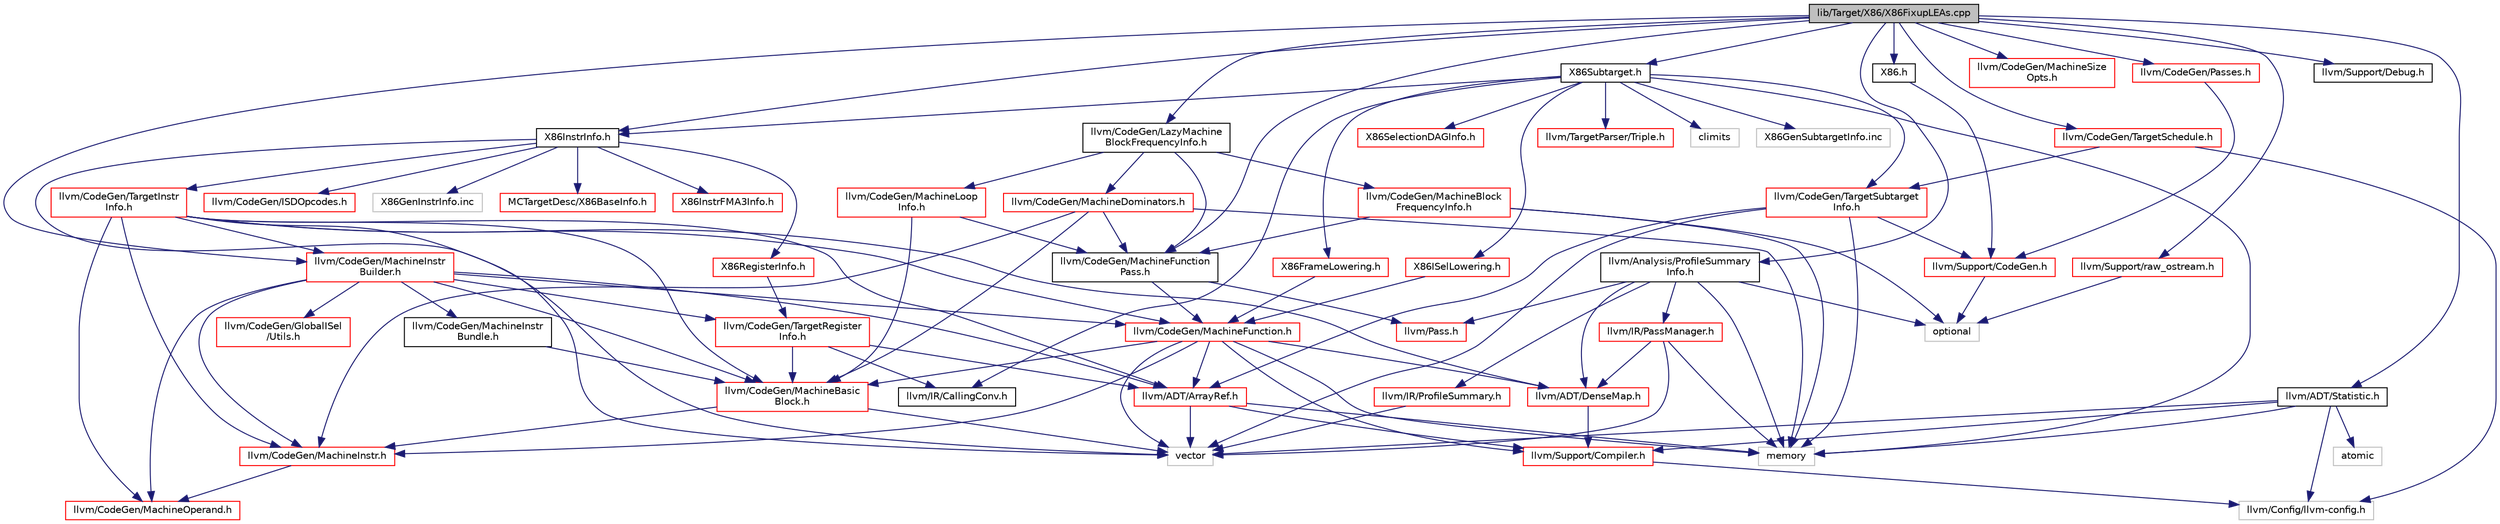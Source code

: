 digraph "lib/Target/X86/X86FixupLEAs.cpp"
{
 // LATEX_PDF_SIZE
  bgcolor="transparent";
  edge [fontname="Helvetica",fontsize="10",labelfontname="Helvetica",labelfontsize="10"];
  node [fontname="Helvetica",fontsize="10",shape=record];
  Node1 [label="lib/Target/X86/X86FixupLEAs.cpp",height=0.2,width=0.4,color="black", fillcolor="grey75", style="filled", fontcolor="black",tooltip=" "];
  Node1 -> Node2 [color="midnightblue",fontsize="10",style="solid",fontname="Helvetica"];
  Node2 [label="X86.h",height=0.2,width=0.4,color="black",URL="$X86_8h.html",tooltip=" "];
  Node2 -> Node3 [color="midnightblue",fontsize="10",style="solid",fontname="Helvetica"];
  Node3 [label="llvm/Support/CodeGen.h",height=0.2,width=0.4,color="red",URL="$CodeGen_8h.html",tooltip=" "];
  Node3 -> Node5 [color="midnightblue",fontsize="10",style="solid",fontname="Helvetica"];
  Node5 [label="optional",height=0.2,width=0.4,color="grey75",tooltip=" "];
  Node1 -> Node6 [color="midnightblue",fontsize="10",style="solid",fontname="Helvetica"];
  Node6 [label="X86InstrInfo.h",height=0.2,width=0.4,color="black",URL="$X86InstrInfo_8h.html",tooltip=" "];
  Node6 -> Node7 [color="midnightblue",fontsize="10",style="solid",fontname="Helvetica"];
  Node7 [label="MCTargetDesc/X86BaseInfo.h",height=0.2,width=0.4,color="red",URL="$X86BaseInfo_8h.html",tooltip=" "];
  Node6 -> Node57 [color="midnightblue",fontsize="10",style="solid",fontname="Helvetica"];
  Node57 [label="X86InstrFMA3Info.h",height=0.2,width=0.4,color="red",URL="$X86InstrFMA3Info_8h.html",tooltip=" "];
  Node6 -> Node58 [color="midnightblue",fontsize="10",style="solid",fontname="Helvetica"];
  Node58 [label="X86RegisterInfo.h",height=0.2,width=0.4,color="red",URL="$X86RegisterInfo_8h.html",tooltip=" "];
  Node58 -> Node59 [color="midnightblue",fontsize="10",style="solid",fontname="Helvetica"];
  Node59 [label="llvm/CodeGen/TargetRegister\lInfo.h",height=0.2,width=0.4,color="red",URL="$TargetRegisterInfo_8h.html",tooltip=" "];
  Node59 -> Node16 [color="midnightblue",fontsize="10",style="solid",fontname="Helvetica"];
  Node16 [label="llvm/ADT/ArrayRef.h",height=0.2,width=0.4,color="red",URL="$ArrayRef_8h.html",tooltip=" "];
  Node16 -> Node24 [color="midnightblue",fontsize="10",style="solid",fontname="Helvetica"];
  Node24 [label="llvm/Support/Compiler.h",height=0.2,width=0.4,color="red",URL="$Compiler_8h.html",tooltip=" "];
  Node24 -> Node25 [color="midnightblue",fontsize="10",style="solid",fontname="Helvetica"];
  Node25 [label="llvm/Config/llvm-config.h",height=0.2,width=0.4,color="grey75",tooltip=" "];
  Node16 -> Node9 [color="midnightblue",fontsize="10",style="solid",fontname="Helvetica"];
  Node9 [label="memory",height=0.2,width=0.4,color="grey75",tooltip=" "];
  Node16 -> Node53 [color="midnightblue",fontsize="10",style="solid",fontname="Helvetica"];
  Node53 [label="vector",height=0.2,width=0.4,color="grey75",tooltip=" "];
  Node59 -> Node62 [color="midnightblue",fontsize="10",style="solid",fontname="Helvetica"];
  Node62 [label="llvm/CodeGen/MachineBasic\lBlock.h",height=0.2,width=0.4,color="red",URL="$MachineBasicBlock_8h.html",tooltip=" "];
  Node62 -> Node79 [color="midnightblue",fontsize="10",style="solid",fontname="Helvetica"];
  Node79 [label="llvm/CodeGen/MachineInstr.h",height=0.2,width=0.4,color="red",URL="$MachineInstr_8h.html",tooltip=" "];
  Node79 -> Node128 [color="midnightblue",fontsize="10",style="solid",fontname="Helvetica"];
  Node128 [label="llvm/CodeGen/MachineOperand.h",height=0.2,width=0.4,color="red",URL="$MachineOperand_8h.html",tooltip=" "];
  Node62 -> Node53 [color="midnightblue",fontsize="10",style="solid",fontname="Helvetica"];
  Node59 -> Node153 [color="midnightblue",fontsize="10",style="solid",fontname="Helvetica"];
  Node153 [label="llvm/IR/CallingConv.h",height=0.2,width=0.4,color="black",URL="$CallingConv_8h.html",tooltip=" "];
  Node6 -> Node155 [color="midnightblue",fontsize="10",style="solid",fontname="Helvetica"];
  Node155 [label="llvm/CodeGen/ISDOpcodes.h",height=0.2,width=0.4,color="red",URL="$ISDOpcodes_8h.html",tooltip=" "];
  Node6 -> Node158 [color="midnightblue",fontsize="10",style="solid",fontname="Helvetica"];
  Node158 [label="llvm/CodeGen/TargetInstr\lInfo.h",height=0.2,width=0.4,color="red",URL="$TargetInstrInfo_8h.html",tooltip=" "];
  Node158 -> Node16 [color="midnightblue",fontsize="10",style="solid",fontname="Helvetica"];
  Node158 -> Node96 [color="midnightblue",fontsize="10",style="solid",fontname="Helvetica"];
  Node96 [label="llvm/ADT/DenseMap.h",height=0.2,width=0.4,color="red",URL="$DenseMap_8h.html",tooltip=" "];
  Node96 -> Node24 [color="midnightblue",fontsize="10",style="solid",fontname="Helvetica"];
  Node158 -> Node62 [color="midnightblue",fontsize="10",style="solid",fontname="Helvetica"];
  Node158 -> Node161 [color="midnightblue",fontsize="10",style="solid",fontname="Helvetica"];
  Node161 [label="llvm/CodeGen/MachineFunction.h",height=0.2,width=0.4,color="red",URL="$MachineFunction_8h.html",tooltip=" "];
  Node161 -> Node16 [color="midnightblue",fontsize="10",style="solid",fontname="Helvetica"];
  Node161 -> Node96 [color="midnightblue",fontsize="10",style="solid",fontname="Helvetica"];
  Node161 -> Node62 [color="midnightblue",fontsize="10",style="solid",fontname="Helvetica"];
  Node161 -> Node79 [color="midnightblue",fontsize="10",style="solid",fontname="Helvetica"];
  Node161 -> Node24 [color="midnightblue",fontsize="10",style="solid",fontname="Helvetica"];
  Node161 -> Node9 [color="midnightblue",fontsize="10",style="solid",fontname="Helvetica"];
  Node161 -> Node53 [color="midnightblue",fontsize="10",style="solid",fontname="Helvetica"];
  Node158 -> Node79 [color="midnightblue",fontsize="10",style="solid",fontname="Helvetica"];
  Node158 -> Node170 [color="midnightblue",fontsize="10",style="solid",fontname="Helvetica"];
  Node170 [label="llvm/CodeGen/MachineInstr\lBuilder.h",height=0.2,width=0.4,color="red",URL="$MachineInstrBuilder_8h.html",tooltip=" "];
  Node170 -> Node16 [color="midnightblue",fontsize="10",style="solid",fontname="Helvetica"];
  Node170 -> Node171 [color="midnightblue",fontsize="10",style="solid",fontname="Helvetica"];
  Node171 [label="llvm/CodeGen/GlobalISel\l/Utils.h",height=0.2,width=0.4,color="red",URL="$CodeGen_2GlobalISel_2Utils_8h.html",tooltip=" "];
  Node170 -> Node62 [color="midnightblue",fontsize="10",style="solid",fontname="Helvetica"];
  Node170 -> Node161 [color="midnightblue",fontsize="10",style="solid",fontname="Helvetica"];
  Node170 -> Node79 [color="midnightblue",fontsize="10",style="solid",fontname="Helvetica"];
  Node170 -> Node175 [color="midnightblue",fontsize="10",style="solid",fontname="Helvetica"];
  Node175 [label="llvm/CodeGen/MachineInstr\lBundle.h",height=0.2,width=0.4,color="black",URL="$MachineInstrBundle_8h.html",tooltip=" "];
  Node175 -> Node62 [color="midnightblue",fontsize="10",style="solid",fontname="Helvetica"];
  Node170 -> Node128 [color="midnightblue",fontsize="10",style="solid",fontname="Helvetica"];
  Node170 -> Node59 [color="midnightblue",fontsize="10",style="solid",fontname="Helvetica"];
  Node158 -> Node128 [color="midnightblue",fontsize="10",style="solid",fontname="Helvetica"];
  Node158 -> Node53 [color="midnightblue",fontsize="10",style="solid",fontname="Helvetica"];
  Node6 -> Node53 [color="midnightblue",fontsize="10",style="solid",fontname="Helvetica"];
  Node6 -> Node12 [color="midnightblue",fontsize="10",style="solid",fontname="Helvetica"];
  Node12 [label="X86GenInstrInfo.inc",height=0.2,width=0.4,color="grey75",tooltip=" "];
  Node1 -> Node235 [color="midnightblue",fontsize="10",style="solid",fontname="Helvetica"];
  Node235 [label="X86Subtarget.h",height=0.2,width=0.4,color="black",URL="$X86Subtarget_8h.html",tooltip=" "];
  Node235 -> Node236 [color="midnightblue",fontsize="10",style="solid",fontname="Helvetica"];
  Node236 [label="X86FrameLowering.h",height=0.2,width=0.4,color="red",URL="$X86FrameLowering_8h.html",tooltip=" "];
  Node236 -> Node161 [color="midnightblue",fontsize="10",style="solid",fontname="Helvetica"];
  Node235 -> Node238 [color="midnightblue",fontsize="10",style="solid",fontname="Helvetica"];
  Node238 [label="X86ISelLowering.h",height=0.2,width=0.4,color="red",URL="$X86ISelLowering_8h.html",tooltip=" "];
  Node238 -> Node161 [color="midnightblue",fontsize="10",style="solid",fontname="Helvetica"];
  Node235 -> Node6 [color="midnightblue",fontsize="10",style="solid",fontname="Helvetica"];
  Node235 -> Node276 [color="midnightblue",fontsize="10",style="solid",fontname="Helvetica"];
  Node276 [label="X86SelectionDAGInfo.h",height=0.2,width=0.4,color="red",URL="$X86SelectionDAGInfo_8h.html",tooltip=" "];
  Node235 -> Node200 [color="midnightblue",fontsize="10",style="solid",fontname="Helvetica"];
  Node200 [label="llvm/CodeGen/TargetSubtarget\lInfo.h",height=0.2,width=0.4,color="red",URL="$TargetSubtargetInfo_8h.html",tooltip=" "];
  Node200 -> Node16 [color="midnightblue",fontsize="10",style="solid",fontname="Helvetica"];
  Node200 -> Node3 [color="midnightblue",fontsize="10",style="solid",fontname="Helvetica"];
  Node200 -> Node9 [color="midnightblue",fontsize="10",style="solid",fontname="Helvetica"];
  Node200 -> Node53 [color="midnightblue",fontsize="10",style="solid",fontname="Helvetica"];
  Node235 -> Node153 [color="midnightblue",fontsize="10",style="solid",fontname="Helvetica"];
  Node235 -> Node221 [color="midnightblue",fontsize="10",style="solid",fontname="Helvetica"];
  Node221 [label="llvm/TargetParser/Triple.h",height=0.2,width=0.4,color="red",URL="$Triple_8h.html",tooltip=" "];
  Node235 -> Node66 [color="midnightblue",fontsize="10",style="solid",fontname="Helvetica"];
  Node66 [label="climits",height=0.2,width=0.4,color="grey75",tooltip=" "];
  Node235 -> Node9 [color="midnightblue",fontsize="10",style="solid",fontname="Helvetica"];
  Node235 -> Node13 [color="midnightblue",fontsize="10",style="solid",fontname="Helvetica"];
  Node13 [label="X86GenSubtargetInfo.inc",height=0.2,width=0.4,color="grey75",tooltip=" "];
  Node1 -> Node278 [color="midnightblue",fontsize="10",style="solid",fontname="Helvetica"];
  Node278 [label="llvm/ADT/Statistic.h",height=0.2,width=0.4,color="black",URL="$Statistic_8h.html",tooltip=" "];
  Node278 -> Node25 [color="midnightblue",fontsize="10",style="solid",fontname="Helvetica"];
  Node278 -> Node24 [color="midnightblue",fontsize="10",style="solid",fontname="Helvetica"];
  Node278 -> Node215 [color="midnightblue",fontsize="10",style="solid",fontname="Helvetica"];
  Node215 [label="atomic",height=0.2,width=0.4,color="grey75",tooltip=" "];
  Node278 -> Node9 [color="midnightblue",fontsize="10",style="solid",fontname="Helvetica"];
  Node278 -> Node53 [color="midnightblue",fontsize="10",style="solid",fontname="Helvetica"];
  Node1 -> Node279 [color="midnightblue",fontsize="10",style="solid",fontname="Helvetica"];
  Node279 [label="llvm/Analysis/ProfileSummary\lInfo.h",height=0.2,width=0.4,color="black",URL="$ProfileSummaryInfo_8h.html",tooltip=" "];
  Node279 -> Node96 [color="midnightblue",fontsize="10",style="solid",fontname="Helvetica"];
  Node279 -> Node241 [color="midnightblue",fontsize="10",style="solid",fontname="Helvetica"];
  Node241 [label="llvm/IR/PassManager.h",height=0.2,width=0.4,color="red",URL="$PassManager_8h.html",tooltip=" "];
  Node241 -> Node96 [color="midnightblue",fontsize="10",style="solid",fontname="Helvetica"];
  Node241 -> Node9 [color="midnightblue",fontsize="10",style="solid",fontname="Helvetica"];
  Node241 -> Node53 [color="midnightblue",fontsize="10",style="solid",fontname="Helvetica"];
  Node279 -> Node248 [color="midnightblue",fontsize="10",style="solid",fontname="Helvetica"];
  Node248 [label="llvm/IR/ProfileSummary.h",height=0.2,width=0.4,color="red",URL="$ProfileSummary_8h.html",tooltip=" "];
  Node248 -> Node53 [color="midnightblue",fontsize="10",style="solid",fontname="Helvetica"];
  Node279 -> Node226 [color="midnightblue",fontsize="10",style="solid",fontname="Helvetica"];
  Node226 [label="llvm/Pass.h",height=0.2,width=0.4,color="red",URL="$Pass_8h.html",tooltip=" "];
  Node279 -> Node9 [color="midnightblue",fontsize="10",style="solid",fontname="Helvetica"];
  Node279 -> Node5 [color="midnightblue",fontsize="10",style="solid",fontname="Helvetica"];
  Node1 -> Node280 [color="midnightblue",fontsize="10",style="solid",fontname="Helvetica"];
  Node280 [label="llvm/CodeGen/LazyMachine\lBlockFrequencyInfo.h",height=0.2,width=0.4,color="black",URL="$LazyMachineBlockFrequencyInfo_8h.html",tooltip="===- LazyMachineBlockFrequencyInfo.h - Lazy Block Frequency -*- C++ -*–===//"];
  Node280 -> Node281 [color="midnightblue",fontsize="10",style="solid",fontname="Helvetica"];
  Node281 [label="llvm/CodeGen/MachineBlock\lFrequencyInfo.h",height=0.2,width=0.4,color="red",URL="$MachineBlockFrequencyInfo_8h.html",tooltip=" "];
  Node281 -> Node225 [color="midnightblue",fontsize="10",style="solid",fontname="Helvetica"];
  Node225 [label="llvm/CodeGen/MachineFunction\lPass.h",height=0.2,width=0.4,color="black",URL="$MachineFunctionPass_8h.html",tooltip=" "];
  Node225 -> Node161 [color="midnightblue",fontsize="10",style="solid",fontname="Helvetica"];
  Node225 -> Node226 [color="midnightblue",fontsize="10",style="solid",fontname="Helvetica"];
  Node281 -> Node9 [color="midnightblue",fontsize="10",style="solid",fontname="Helvetica"];
  Node281 -> Node5 [color="midnightblue",fontsize="10",style="solid",fontname="Helvetica"];
  Node280 -> Node283 [color="midnightblue",fontsize="10",style="solid",fontname="Helvetica"];
  Node283 [label="llvm/CodeGen/MachineDominators.h",height=0.2,width=0.4,color="red",URL="$MachineDominators_8h.html",tooltip=" "];
  Node283 -> Node62 [color="midnightblue",fontsize="10",style="solid",fontname="Helvetica"];
  Node283 -> Node225 [color="midnightblue",fontsize="10",style="solid",fontname="Helvetica"];
  Node283 -> Node79 [color="midnightblue",fontsize="10",style="solid",fontname="Helvetica"];
  Node283 -> Node9 [color="midnightblue",fontsize="10",style="solid",fontname="Helvetica"];
  Node280 -> Node225 [color="midnightblue",fontsize="10",style="solid",fontname="Helvetica"];
  Node280 -> Node290 [color="midnightblue",fontsize="10",style="solid",fontname="Helvetica"];
  Node290 [label="llvm/CodeGen/MachineLoop\lInfo.h",height=0.2,width=0.4,color="red",URL="$MachineLoopInfo_8h.html",tooltip=" "];
  Node290 -> Node62 [color="midnightblue",fontsize="10",style="solid",fontname="Helvetica"];
  Node290 -> Node225 [color="midnightblue",fontsize="10",style="solid",fontname="Helvetica"];
  Node1 -> Node225 [color="midnightblue",fontsize="10",style="solid",fontname="Helvetica"];
  Node1 -> Node170 [color="midnightblue",fontsize="10",style="solid",fontname="Helvetica"];
  Node1 -> Node292 [color="midnightblue",fontsize="10",style="solid",fontname="Helvetica"];
  Node292 [label="llvm/CodeGen/MachineSize\lOpts.h",height=0.2,width=0.4,color="red",URL="$MachineSizeOpts_8h.html",tooltip=" "];
  Node1 -> Node204 [color="midnightblue",fontsize="10",style="solid",fontname="Helvetica"];
  Node204 [label="llvm/CodeGen/Passes.h",height=0.2,width=0.4,color="red",URL="$CodeGen_2Passes_8h.html",tooltip=" "];
  Node204 -> Node3 [color="midnightblue",fontsize="10",style="solid",fontname="Helvetica"];
  Node1 -> Node294 [color="midnightblue",fontsize="10",style="solid",fontname="Helvetica"];
  Node294 [label="llvm/CodeGen/TargetSchedule.h",height=0.2,width=0.4,color="red",URL="$TargetSchedule_8h.html",tooltip=" "];
  Node294 -> Node200 [color="midnightblue",fontsize="10",style="solid",fontname="Helvetica"];
  Node294 -> Node25 [color="midnightblue",fontsize="10",style="solid",fontname="Helvetica"];
  Node1 -> Node125 [color="midnightblue",fontsize="10",style="solid",fontname="Helvetica"];
  Node125 [label="llvm/Support/Debug.h",height=0.2,width=0.4,color="black",URL="$Debug_8h.html",tooltip=" "];
  Node1 -> Node67 [color="midnightblue",fontsize="10",style="solid",fontname="Helvetica"];
  Node67 [label="llvm/Support/raw_ostream.h",height=0.2,width=0.4,color="red",URL="$raw__ostream_8h.html",tooltip=" "];
  Node67 -> Node5 [color="midnightblue",fontsize="10",style="solid",fontname="Helvetica"];
}
